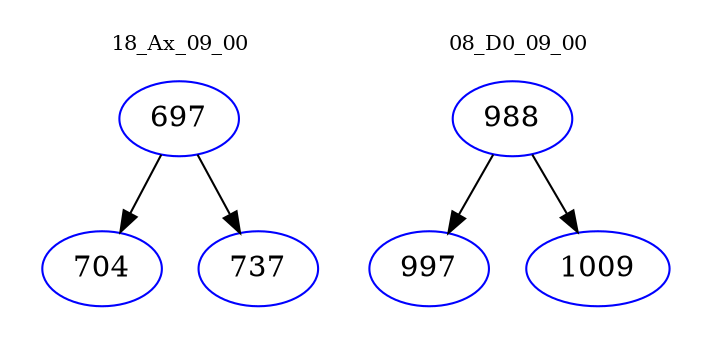 digraph{
subgraph cluster_0 {
color = white
label = "18_Ax_09_00";
fontsize=10;
T0_697 [label="697", color="blue"]
T0_697 -> T0_704 [color="black"]
T0_704 [label="704", color="blue"]
T0_697 -> T0_737 [color="black"]
T0_737 [label="737", color="blue"]
}
subgraph cluster_1 {
color = white
label = "08_D0_09_00";
fontsize=10;
T1_988 [label="988", color="blue"]
T1_988 -> T1_997 [color="black"]
T1_997 [label="997", color="blue"]
T1_988 -> T1_1009 [color="black"]
T1_1009 [label="1009", color="blue"]
}
}
